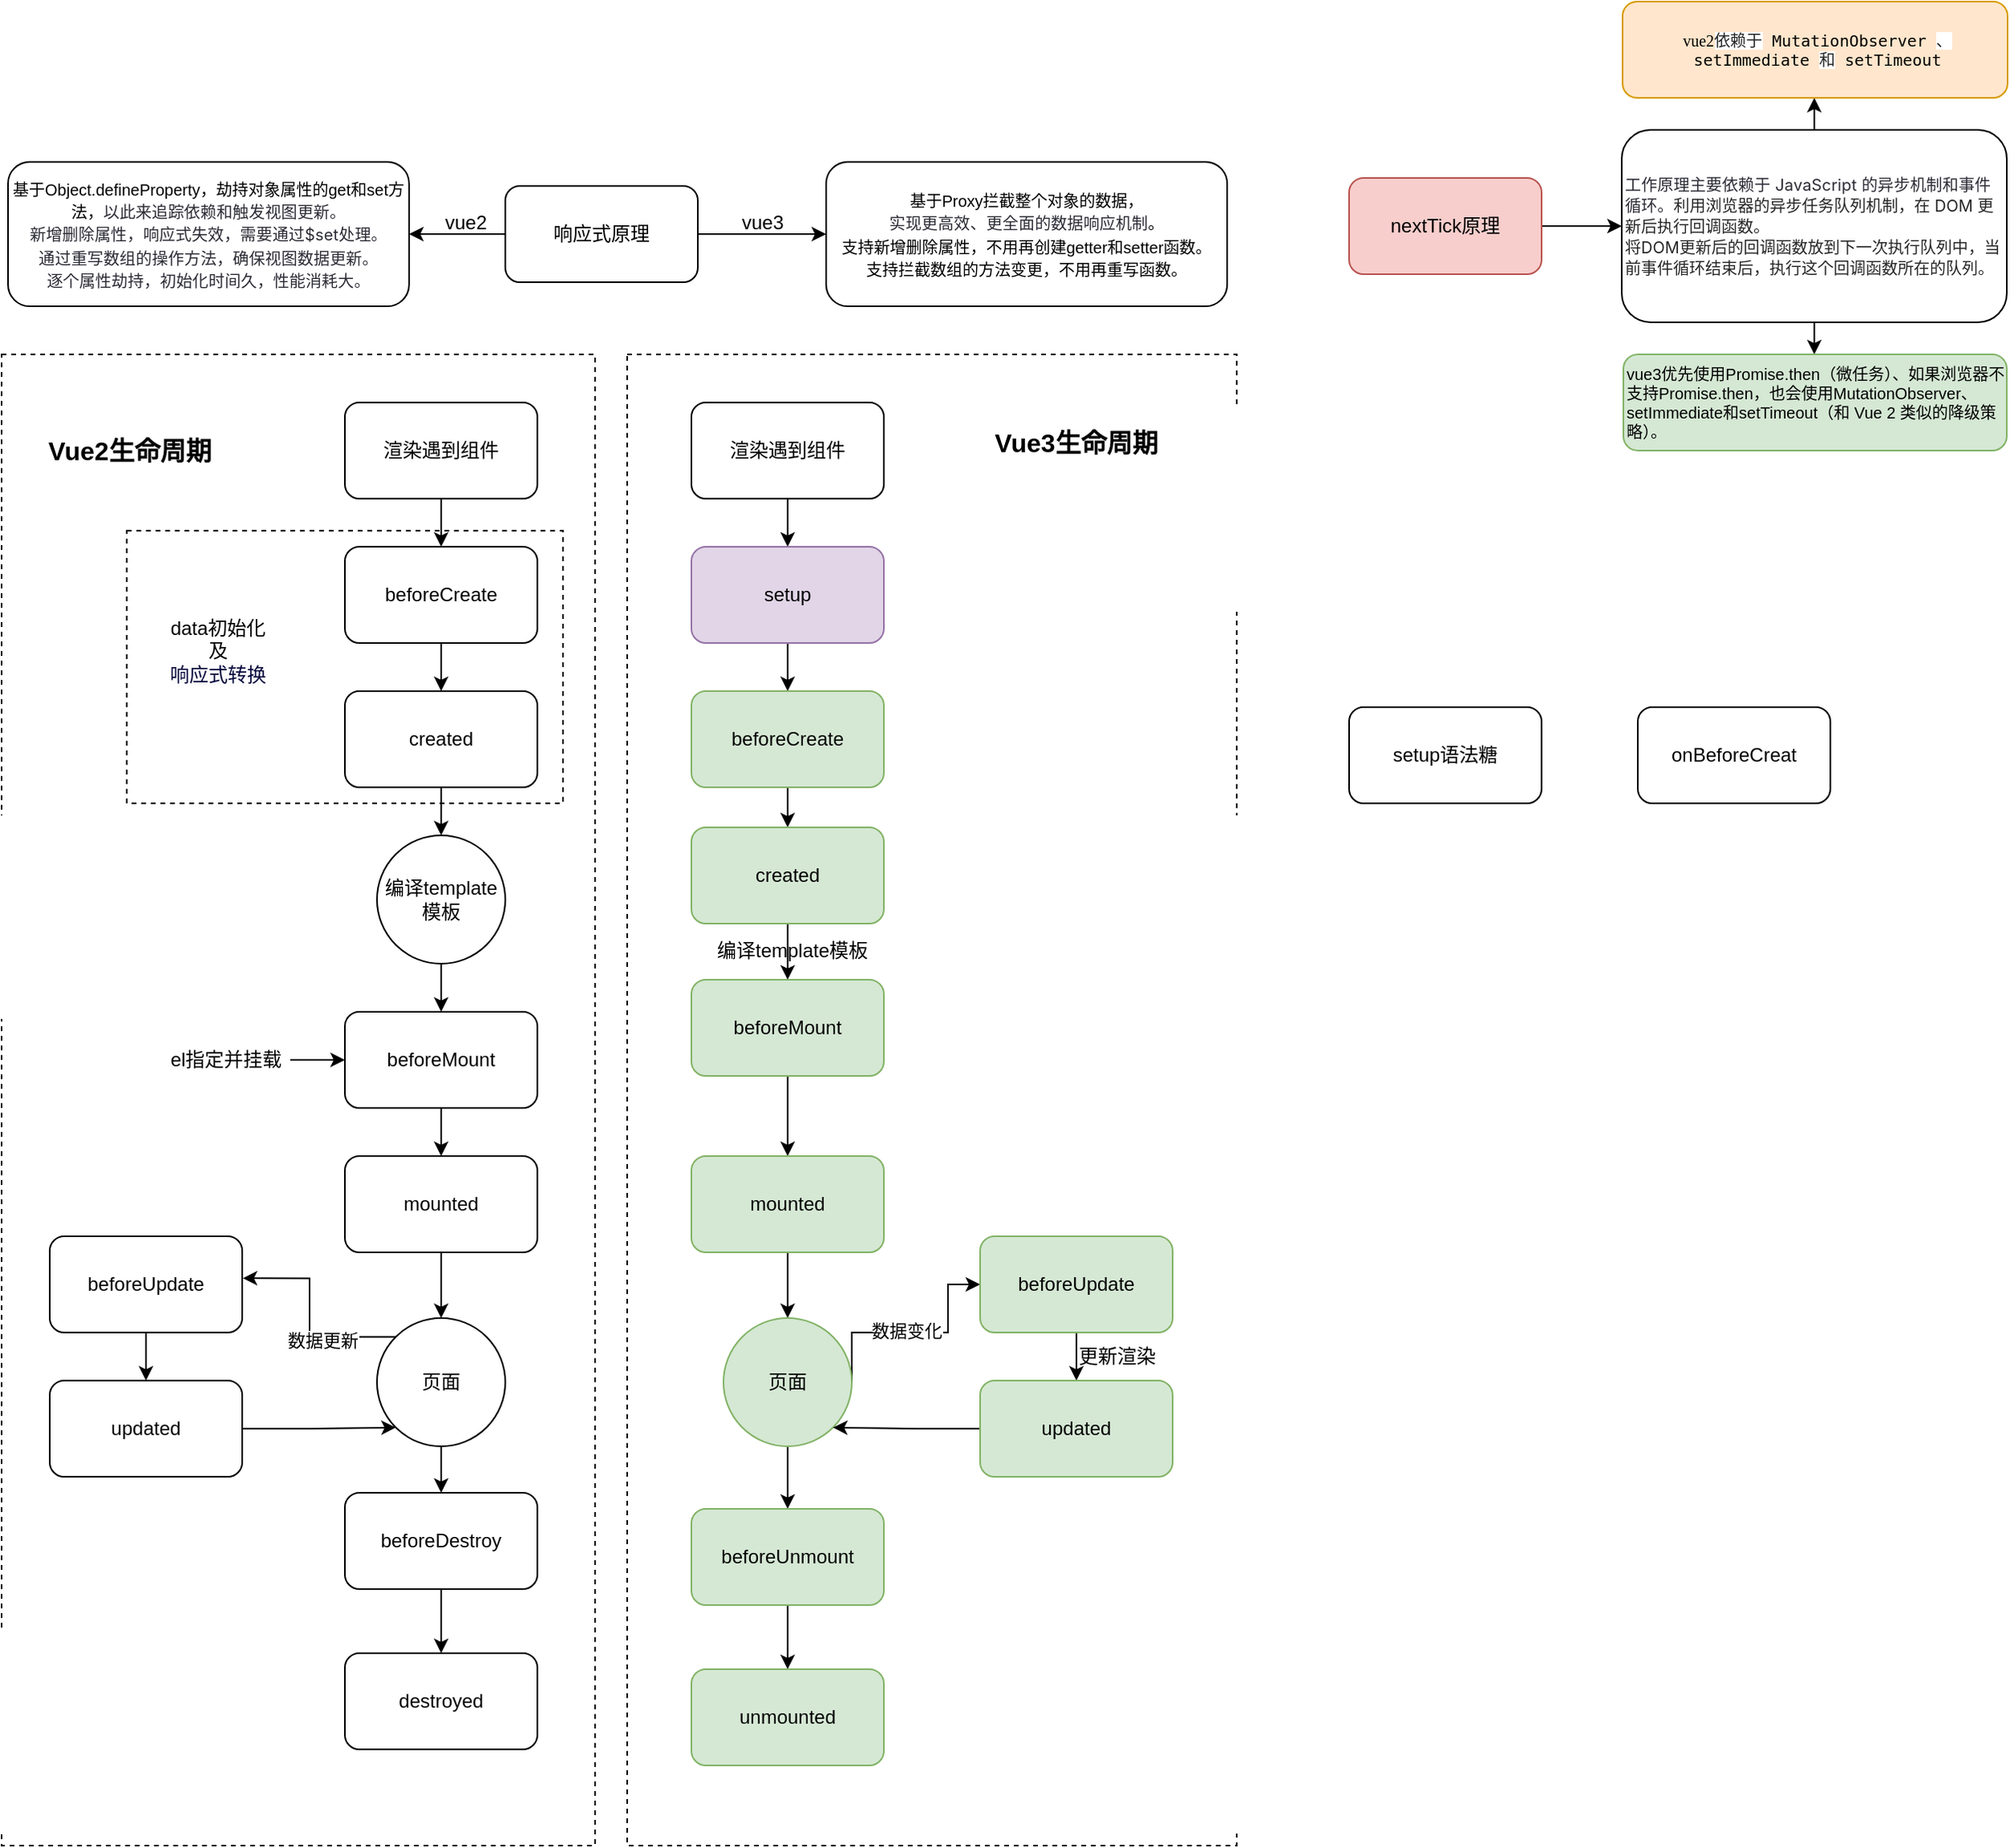 <mxfile version="25.0.3">
  <diagram name="第 1 页" id="n9KcLoLgKcAyCg83ssA9">
    <mxGraphModel dx="1434" dy="780" grid="1" gridSize="10" guides="1" tooltips="1" connect="1" arrows="1" fold="1" page="1" pageScale="1" pageWidth="827" pageHeight="1169" math="0" shadow="0">
      <root>
        <mxCell id="0" />
        <mxCell id="1" parent="0" />
        <mxCell id="cx1SvLgtJIp-GV2GSjiD-87" value="" style="group;dashed=1;" vertex="1" connectable="0" parent="1">
          <mxGeometry x="270" y="230" width="370" height="930" as="geometry" />
        </mxCell>
        <mxCell id="cx1SvLgtJIp-GV2GSjiD-85" value="" style="rounded=0;whiteSpace=wrap;html=1;strokeColor=default;dashed=1;" vertex="1" parent="cx1SvLgtJIp-GV2GSjiD-87">
          <mxGeometry width="370" height="930" as="geometry" />
        </mxCell>
        <mxCell id="cx1SvLgtJIp-GV2GSjiD-90" value="" style="rounded=0;whiteSpace=wrap;html=1;fontSize=12;dashed=1;" vertex="1" parent="cx1SvLgtJIp-GV2GSjiD-87">
          <mxGeometry x="78" y="110" width="272" height="170" as="geometry" />
        </mxCell>
        <mxCell id="cx1SvLgtJIp-GV2GSjiD-32" value="" style="edgeStyle=orthogonalEdgeStyle;rounded=0;orthogonalLoop=1;jettySize=auto;html=1;" edge="1" parent="cx1SvLgtJIp-GV2GSjiD-87" source="cx1SvLgtJIp-GV2GSjiD-30" target="cx1SvLgtJIp-GV2GSjiD-31">
          <mxGeometry relative="1" as="geometry" />
        </mxCell>
        <mxCell id="cx1SvLgtJIp-GV2GSjiD-30" value="渲染遇到组件" style="rounded=1;whiteSpace=wrap;html=1;" vertex="1" parent="cx1SvLgtJIp-GV2GSjiD-87">
          <mxGeometry x="214" y="30" width="120" height="60" as="geometry" />
        </mxCell>
        <mxCell id="cx1SvLgtJIp-GV2GSjiD-61" value="" style="edgeStyle=orthogonalEdgeStyle;rounded=0;orthogonalLoop=1;jettySize=auto;html=1;" edge="1" parent="cx1SvLgtJIp-GV2GSjiD-87" source="cx1SvLgtJIp-GV2GSjiD-31" target="cx1SvLgtJIp-GV2GSjiD-60">
          <mxGeometry relative="1" as="geometry" />
        </mxCell>
        <mxCell id="cx1SvLgtJIp-GV2GSjiD-31" value="beforeCreate" style="whiteSpace=wrap;html=1;rounded=1;" vertex="1" parent="cx1SvLgtJIp-GV2GSjiD-87">
          <mxGeometry x="214" y="120" width="120" height="60" as="geometry" />
        </mxCell>
        <mxCell id="cx1SvLgtJIp-GV2GSjiD-64" value="" style="edgeStyle=orthogonalEdgeStyle;rounded=0;orthogonalLoop=1;jettySize=auto;html=1;" edge="1" parent="cx1SvLgtJIp-GV2GSjiD-87" source="cx1SvLgtJIp-GV2GSjiD-60" target="cx1SvLgtJIp-GV2GSjiD-63">
          <mxGeometry relative="1" as="geometry" />
        </mxCell>
        <mxCell id="cx1SvLgtJIp-GV2GSjiD-60" value="created" style="whiteSpace=wrap;html=1;rounded=1;" vertex="1" parent="cx1SvLgtJIp-GV2GSjiD-87">
          <mxGeometry x="214" y="210" width="120" height="60" as="geometry" />
        </mxCell>
        <mxCell id="cx1SvLgtJIp-GV2GSjiD-67" value="" style="edgeStyle=orthogonalEdgeStyle;rounded=0;orthogonalLoop=1;jettySize=auto;html=1;" edge="1" parent="cx1SvLgtJIp-GV2GSjiD-87" source="cx1SvLgtJIp-GV2GSjiD-62" target="cx1SvLgtJIp-GV2GSjiD-66">
          <mxGeometry relative="1" as="geometry" />
        </mxCell>
        <mxCell id="cx1SvLgtJIp-GV2GSjiD-62" value="beforeMount" style="whiteSpace=wrap;html=1;rounded=1;" vertex="1" parent="cx1SvLgtJIp-GV2GSjiD-87">
          <mxGeometry x="214" y="410" width="120" height="60" as="geometry" />
        </mxCell>
        <mxCell id="cx1SvLgtJIp-GV2GSjiD-65" value="" style="edgeStyle=orthogonalEdgeStyle;rounded=0;orthogonalLoop=1;jettySize=auto;html=1;" edge="1" parent="cx1SvLgtJIp-GV2GSjiD-87" source="cx1SvLgtJIp-GV2GSjiD-63" target="cx1SvLgtJIp-GV2GSjiD-62">
          <mxGeometry relative="1" as="geometry" />
        </mxCell>
        <mxCell id="cx1SvLgtJIp-GV2GSjiD-63" value="编译template模板" style="ellipse;whiteSpace=wrap;html=1;aspect=fixed;" vertex="1" parent="cx1SvLgtJIp-GV2GSjiD-87">
          <mxGeometry x="234" y="300" width="80" height="80" as="geometry" />
        </mxCell>
        <mxCell id="cx1SvLgtJIp-GV2GSjiD-69" value="" style="edgeStyle=orthogonalEdgeStyle;rounded=0;orthogonalLoop=1;jettySize=auto;html=1;" edge="1" parent="cx1SvLgtJIp-GV2GSjiD-87" source="cx1SvLgtJIp-GV2GSjiD-66" target="cx1SvLgtJIp-GV2GSjiD-68">
          <mxGeometry relative="1" as="geometry" />
        </mxCell>
        <mxCell id="cx1SvLgtJIp-GV2GSjiD-66" value="mounted" style="whiteSpace=wrap;html=1;rounded=1;" vertex="1" parent="cx1SvLgtJIp-GV2GSjiD-87">
          <mxGeometry x="214" y="500" width="120" height="60" as="geometry" />
        </mxCell>
        <mxCell id="cx1SvLgtJIp-GV2GSjiD-81" value="" style="edgeStyle=orthogonalEdgeStyle;rounded=0;orthogonalLoop=1;jettySize=auto;html=1;" edge="1" parent="cx1SvLgtJIp-GV2GSjiD-87" source="cx1SvLgtJIp-GV2GSjiD-68" target="cx1SvLgtJIp-GV2GSjiD-80">
          <mxGeometry relative="1" as="geometry" />
        </mxCell>
        <mxCell id="cx1SvLgtJIp-GV2GSjiD-68" value="页面" style="ellipse;whiteSpace=wrap;html=1;aspect=fixed;" vertex="1" parent="cx1SvLgtJIp-GV2GSjiD-87">
          <mxGeometry x="234" y="601" width="80" height="80" as="geometry" />
        </mxCell>
        <mxCell id="cx1SvLgtJIp-GV2GSjiD-74" value="" style="edgeStyle=orthogonalEdgeStyle;rounded=0;orthogonalLoop=1;jettySize=auto;html=1;" edge="1" parent="cx1SvLgtJIp-GV2GSjiD-87" source="cx1SvLgtJIp-GV2GSjiD-70" target="cx1SvLgtJIp-GV2GSjiD-73">
          <mxGeometry relative="1" as="geometry" />
        </mxCell>
        <mxCell id="cx1SvLgtJIp-GV2GSjiD-70" value="beforeUpdate" style="whiteSpace=wrap;html=1;rounded=1;" vertex="1" parent="cx1SvLgtJIp-GV2GSjiD-87">
          <mxGeometry x="30" y="550" width="120" height="60" as="geometry" />
        </mxCell>
        <mxCell id="cx1SvLgtJIp-GV2GSjiD-71" style="edgeStyle=orthogonalEdgeStyle;rounded=0;orthogonalLoop=1;jettySize=auto;html=1;exitX=0;exitY=0;exitDx=0;exitDy=0;entryX=1.003;entryY=0.436;entryDx=0;entryDy=0;entryPerimeter=0;" edge="1" parent="cx1SvLgtJIp-GV2GSjiD-87" source="cx1SvLgtJIp-GV2GSjiD-68" target="cx1SvLgtJIp-GV2GSjiD-70">
          <mxGeometry relative="1" as="geometry" />
        </mxCell>
        <mxCell id="cx1SvLgtJIp-GV2GSjiD-72" value="数据更新" style="edgeLabel;html=1;align=center;verticalAlign=middle;resizable=0;points=[];" vertex="1" connectable="0" parent="cx1SvLgtJIp-GV2GSjiD-71">
          <mxGeometry x="-0.311" y="2" relative="1" as="geometry">
            <mxPoint as="offset" />
          </mxGeometry>
        </mxCell>
        <mxCell id="cx1SvLgtJIp-GV2GSjiD-75" style="edgeStyle=orthogonalEdgeStyle;rounded=0;orthogonalLoop=1;jettySize=auto;html=1;exitX=1;exitY=0.5;exitDx=0;exitDy=0;entryX=0;entryY=1;entryDx=0;entryDy=0;" edge="1" parent="cx1SvLgtJIp-GV2GSjiD-87" source="cx1SvLgtJIp-GV2GSjiD-73" target="cx1SvLgtJIp-GV2GSjiD-68">
          <mxGeometry relative="1" as="geometry" />
        </mxCell>
        <mxCell id="cx1SvLgtJIp-GV2GSjiD-73" value="updated" style="whiteSpace=wrap;html=1;rounded=1;" vertex="1" parent="cx1SvLgtJIp-GV2GSjiD-87">
          <mxGeometry x="30" y="640" width="120" height="60" as="geometry" />
        </mxCell>
        <mxCell id="cx1SvLgtJIp-GV2GSjiD-83" value="" style="edgeStyle=orthogonalEdgeStyle;rounded=0;orthogonalLoop=1;jettySize=auto;html=1;" edge="1" parent="cx1SvLgtJIp-GV2GSjiD-87" source="cx1SvLgtJIp-GV2GSjiD-80" target="cx1SvLgtJIp-GV2GSjiD-82">
          <mxGeometry relative="1" as="geometry" />
        </mxCell>
        <mxCell id="cx1SvLgtJIp-GV2GSjiD-80" value="beforeDestroy" style="rounded=1;whiteSpace=wrap;html=1;" vertex="1" parent="cx1SvLgtJIp-GV2GSjiD-87">
          <mxGeometry x="214" y="710" width="120" height="60" as="geometry" />
        </mxCell>
        <mxCell id="cx1SvLgtJIp-GV2GSjiD-82" value="destroyed" style="rounded=1;whiteSpace=wrap;html=1;" vertex="1" parent="cx1SvLgtJIp-GV2GSjiD-87">
          <mxGeometry x="214" y="810" width="120" height="60" as="geometry" />
        </mxCell>
        <mxCell id="cx1SvLgtJIp-GV2GSjiD-86" value="Vue2生命周期" style="text;html=1;align=center;verticalAlign=middle;whiteSpace=wrap;rounded=0;fontSize=16;fontStyle=1" vertex="1" parent="cx1SvLgtJIp-GV2GSjiD-87">
          <mxGeometry x="20" y="45" width="120" height="30" as="geometry" />
        </mxCell>
        <mxCell id="cx1SvLgtJIp-GV2GSjiD-92" value="" style="edgeStyle=orthogonalEdgeStyle;rounded=0;orthogonalLoop=1;jettySize=auto;html=1;" edge="1" parent="cx1SvLgtJIp-GV2GSjiD-87" source="cx1SvLgtJIp-GV2GSjiD-89" target="cx1SvLgtJIp-GV2GSjiD-62">
          <mxGeometry relative="1" as="geometry" />
        </mxCell>
        <mxCell id="cx1SvLgtJIp-GV2GSjiD-89" value="el指定并挂载" style="text;html=1;align=center;verticalAlign=middle;whiteSpace=wrap;rounded=0;" vertex="1" parent="cx1SvLgtJIp-GV2GSjiD-87">
          <mxGeometry x="100" y="425" width="80" height="30" as="geometry" />
        </mxCell>
        <mxCell id="cx1SvLgtJIp-GV2GSjiD-96" value="data初始化&lt;br&gt;及&lt;br&gt;&lt;span style=&quot;color: rgb(5, 7, 59); font-family: -apple-system, BlinkMacSystemFont, &amp;quot;Segoe UI&amp;quot;, Roboto, Ubuntu, &amp;quot;Helvetica Neue&amp;quot;, Helvetica, Arial, &amp;quot;PingFang SC&amp;quot;, &amp;quot;Hiragino Sans GB&amp;quot;, &amp;quot;Microsoft YaHei UI&amp;quot;, &amp;quot;Microsoft YaHei&amp;quot;, &amp;quot;Source Han Sans CN&amp;quot;, sans-serif, &amp;quot;Apple Color Emoji&amp;quot;, &amp;quot;Segoe UI Emoji&amp;quot;; text-align: start; background-color: rgb(253, 253, 254);&quot;&gt;响应式转换&lt;/span&gt;" style="text;html=1;align=center;verticalAlign=middle;whiteSpace=wrap;rounded=0;" vertex="1" parent="cx1SvLgtJIp-GV2GSjiD-87">
          <mxGeometry x="90" y="170" width="90" height="30" as="geometry" />
        </mxCell>
        <mxCell id="IaJ7Ir05MvnVuPeo0m3I-124" value="" style="group" parent="1" vertex="1" connectable="0">
          <mxGeometry x="1110" y="10" width="410.5" height="280" as="geometry" />
        </mxCell>
        <mxCell id="IaJ7Ir05MvnVuPeo0m3I-118" value="" style="edgeStyle=orthogonalEdgeStyle;rounded=0;orthogonalLoop=1;jettySize=auto;html=1;" parent="IaJ7Ir05MvnVuPeo0m3I-124" source="IaJ7Ir05MvnVuPeo0m3I-116" target="IaJ7Ir05MvnVuPeo0m3I-117" edge="1">
          <mxGeometry relative="1" as="geometry" />
        </mxCell>
        <mxCell id="IaJ7Ir05MvnVuPeo0m3I-116" value="nextTick原理" style="rounded=1;whiteSpace=wrap;html=1;fillColor=#f8cecc;strokeColor=#b85450;" parent="IaJ7Ir05MvnVuPeo0m3I-124" vertex="1">
          <mxGeometry y="110" width="120" height="60" as="geometry" />
        </mxCell>
        <mxCell id="IaJ7Ir05MvnVuPeo0m3I-120" value="" style="edgeStyle=orthogonalEdgeStyle;rounded=0;orthogonalLoop=1;jettySize=auto;html=1;" parent="IaJ7Ir05MvnVuPeo0m3I-124" source="IaJ7Ir05MvnVuPeo0m3I-117" target="IaJ7Ir05MvnVuPeo0m3I-119" edge="1">
          <mxGeometry relative="1" as="geometry" />
        </mxCell>
        <mxCell id="IaJ7Ir05MvnVuPeo0m3I-122" value="" style="edgeStyle=orthogonalEdgeStyle;rounded=0;orthogonalLoop=1;jettySize=auto;html=1;" parent="IaJ7Ir05MvnVuPeo0m3I-124" source="IaJ7Ir05MvnVuPeo0m3I-117" target="IaJ7Ir05MvnVuPeo0m3I-121" edge="1">
          <mxGeometry relative="1" as="geometry" />
        </mxCell>
        <mxCell id="IaJ7Ir05MvnVuPeo0m3I-117" value="&lt;font&gt;&lt;span style=&quot;color: rgb(44, 44, 54); font-family: -apple-system, BlinkMacSystemFont, &amp;quot;Segoe UI&amp;quot;, &amp;quot;Noto Sans&amp;quot;, Helvetica, Arial, sans-serif, &amp;quot;Apple Color Emoji&amp;quot;, &amp;quot;Segoe UI Emoji&amp;quot;; letter-spacing: 0.08px; white-space-collapse: preserve; background-color: rgb(255, 255, 255);&quot;&gt;工作原理主要依赖于 JavaScript 的异步机制和事件循环。&lt;/span&gt;&lt;span style=&quot;color: rgba(0, 0, 0, 0.85); font-family: Inter, -apple-system, BlinkMacSystemFont, &amp;quot;Segoe UI&amp;quot;, &amp;quot;SF Pro SC&amp;quot;, &amp;quot;SF Pro Display&amp;quot;, &amp;quot;SF Pro Icons&amp;quot;, &amp;quot;PingFang SC&amp;quot;, &amp;quot;Hiragino Sans GB&amp;quot;, &amp;quot;Microsoft YaHei&amp;quot;, &amp;quot;Helvetica Neue&amp;quot;, Helvetica, Arial, sans-serif; background-color: rgb(255, 255, 255);&quot;&gt;利用浏览器的异步任务队列机制，&lt;/span&gt;&lt;span style=&quot;color: rgba(0, 0, 0, 0.85); font-family: Inter, -apple-system, BlinkMacSystemFont, &amp;quot;Segoe UI&amp;quot;, &amp;quot;SF Pro SC&amp;quot;, &amp;quot;SF Pro Display&amp;quot;, &amp;quot;SF Pro Icons&amp;quot;, &amp;quot;PingFang SC&amp;quot;, &amp;quot;Hiragino Sans GB&amp;quot;, &amp;quot;Microsoft YaHei&amp;quot;, &amp;quot;Helvetica Neue&amp;quot;, Helvetica, Arial, sans-serif; background-color: rgb(255, 255, 255);&quot;&gt;在 DOM 更新后执行回调函数。&lt;/span&gt;&lt;/font&gt;&lt;div&gt;&lt;font&gt;&lt;span style=&quot;color: rgba(0, 0, 0, 0.85); font-family: Inter, -apple-system, BlinkMacSystemFont, &amp;quot;Segoe UI&amp;quot;, &amp;quot;SF Pro SC&amp;quot;, &amp;quot;SF Pro Display&amp;quot;, &amp;quot;SF Pro Icons&amp;quot;, &amp;quot;PingFang SC&amp;quot;, &amp;quot;Hiragino Sans GB&amp;quot;, &amp;quot;Microsoft YaHei&amp;quot;, &amp;quot;Helvetica Neue&amp;quot;, Helvetica, Arial, sans-serif; background-color: rgb(255, 255, 255);&quot;&gt;将DOM更新后的回调函数放到下一次执行队列中，当前事件循环结束后，执行这个回调函数所在的队列。&lt;/span&gt;&lt;/font&gt;&lt;/div&gt;" style="whiteSpace=wrap;html=1;rounded=1;fontSize=10;align=left;" parent="IaJ7Ir05MvnVuPeo0m3I-124" vertex="1">
          <mxGeometry x="170" y="80" width="240" height="120" as="geometry" />
        </mxCell>
        <mxCell id="IaJ7Ir05MvnVuPeo0m3I-119" value="&lt;div style=&quot;text-align: center;&quot;&gt;&lt;span style=&quot;background-color: initial;&quot;&gt;vue2&lt;/span&gt;&lt;span style=&quot;color: rgba(0, 0, 0, 0.85); background-color: rgb(255, 255, 255);&quot;&gt;依赖于&lt;/span&gt;&lt;code style=&quot;background: var(--color-inline-code-background); color: initial; -webkit-font-smoothing: antialiased; box-sizing: border-box; -webkit-tap-highlight-color: rgba(0, 0, 0, 0); border-radius: 4px; margin: 0px 2px; padding: 2px 4px; overflow-anchor: auto;&quot;&gt;MutationObserver&lt;/code&gt;&lt;span style=&quot;color: rgba(0, 0, 0, 0.85); background-color: rgb(255, 255, 255);&quot;&gt;、&lt;/span&gt;&lt;code style=&quot;background: var(--color-inline-code-background); color: initial; -webkit-font-smoothing: antialiased; box-sizing: border-box; -webkit-tap-highlight-color: rgba(0, 0, 0, 0); border-radius: 4px; margin: 0px 2px; padding: 2px 4px; overflow-anchor: auto;&quot;&gt;setImmediate&lt;/code&gt;&lt;span style=&quot;color: rgba(0, 0, 0, 0.85); background-color: rgb(255, 255, 255);&quot;&gt;和&lt;/span&gt;&lt;code style=&quot;background: var(--color-inline-code-background); color: initial; -webkit-font-smoothing: antialiased; box-sizing: border-box; -webkit-tap-highlight-color: rgba(0, 0, 0, 0); border-radius: 4px; margin: 0px 2px; padding: 2px 4px; overflow-anchor: auto;&quot;&gt;setTimeout&lt;/code&gt;&lt;/div&gt;" style="whiteSpace=wrap;html=1;fontSize=10;align=left;rounded=1;fontFamily=Verdana;fillColor=#ffe6cc;strokeColor=#d79b00;" parent="IaJ7Ir05MvnVuPeo0m3I-124" vertex="1">
          <mxGeometry x="170.5" width="240" height="60" as="geometry" />
        </mxCell>
        <mxCell id="IaJ7Ir05MvnVuPeo0m3I-121" value="vue3优先使用Promise.then（微任务）、如果浏览器不支持Promise.then，也会使用MutationObserver、setImmediate和setTimeout（和 Vue 2 类似的降级策略）。" style="whiteSpace=wrap;html=1;fontSize=10;align=left;rounded=1;fillColor=#d5e8d4;strokeColor=#82b366;" parent="IaJ7Ir05MvnVuPeo0m3I-124" vertex="1">
          <mxGeometry x="171" y="220" width="239" height="60" as="geometry" />
        </mxCell>
        <mxCell id="cx1SvLgtJIp-GV2GSjiD-28" value="" style="group" vertex="1" connectable="0" parent="1">
          <mxGeometry x="660" y="230" width="410" height="930" as="geometry" />
        </mxCell>
        <mxCell id="cx1SvLgtJIp-GV2GSjiD-27" value="" style="rounded=0;whiteSpace=wrap;html=1;dashed=1;" vertex="1" parent="cx1SvLgtJIp-GV2GSjiD-28">
          <mxGeometry width="380" height="930" as="geometry" />
        </mxCell>
        <mxCell id="cx1SvLgtJIp-GV2GSjiD-3" value="" style="edgeStyle=orthogonalEdgeStyle;rounded=0;orthogonalLoop=1;jettySize=auto;html=1;" edge="1" parent="cx1SvLgtJIp-GV2GSjiD-28" source="cx1SvLgtJIp-GV2GSjiD-1" target="cx1SvLgtJIp-GV2GSjiD-2">
          <mxGeometry relative="1" as="geometry" />
        </mxCell>
        <mxCell id="cx1SvLgtJIp-GV2GSjiD-1" value="渲染遇到组件" style="rounded=1;whiteSpace=wrap;html=1;" vertex="1" parent="cx1SvLgtJIp-GV2GSjiD-28">
          <mxGeometry x="40" y="30" width="120" height="60" as="geometry" />
        </mxCell>
        <mxCell id="cx1SvLgtJIp-GV2GSjiD-5" value="" style="edgeStyle=orthogonalEdgeStyle;rounded=0;orthogonalLoop=1;jettySize=auto;html=1;" edge="1" parent="cx1SvLgtJIp-GV2GSjiD-28" source="cx1SvLgtJIp-GV2GSjiD-2" target="cx1SvLgtJIp-GV2GSjiD-4">
          <mxGeometry relative="1" as="geometry" />
        </mxCell>
        <mxCell id="cx1SvLgtJIp-GV2GSjiD-2" value="setup" style="whiteSpace=wrap;html=1;rounded=1;fillColor=#e1d5e7;strokeColor=#9673a6;" vertex="1" parent="cx1SvLgtJIp-GV2GSjiD-28">
          <mxGeometry x="40" y="120" width="120" height="60" as="geometry" />
        </mxCell>
        <mxCell id="cx1SvLgtJIp-GV2GSjiD-7" value="" style="edgeStyle=orthogonalEdgeStyle;rounded=0;orthogonalLoop=1;jettySize=auto;html=1;" edge="1" parent="cx1SvLgtJIp-GV2GSjiD-28" source="cx1SvLgtJIp-GV2GSjiD-4" target="cx1SvLgtJIp-GV2GSjiD-6">
          <mxGeometry relative="1" as="geometry" />
        </mxCell>
        <mxCell id="cx1SvLgtJIp-GV2GSjiD-4" value="beforeCreate" style="whiteSpace=wrap;html=1;rounded=1;fillColor=#d5e8d4;strokeColor=#82b366;" vertex="1" parent="cx1SvLgtJIp-GV2GSjiD-28">
          <mxGeometry x="40" y="210" width="120" height="60" as="geometry" />
        </mxCell>
        <mxCell id="cx1SvLgtJIp-GV2GSjiD-9" value="" style="edgeStyle=orthogonalEdgeStyle;rounded=0;orthogonalLoop=1;jettySize=auto;html=1;" edge="1" parent="cx1SvLgtJIp-GV2GSjiD-28" source="cx1SvLgtJIp-GV2GSjiD-6" target="cx1SvLgtJIp-GV2GSjiD-8">
          <mxGeometry relative="1" as="geometry" />
        </mxCell>
        <mxCell id="cx1SvLgtJIp-GV2GSjiD-6" value="created" style="whiteSpace=wrap;html=1;rounded=1;fillColor=#d5e8d4;strokeColor=#82b366;" vertex="1" parent="cx1SvLgtJIp-GV2GSjiD-28">
          <mxGeometry x="40" y="295" width="120" height="60" as="geometry" />
        </mxCell>
        <mxCell id="cx1SvLgtJIp-GV2GSjiD-11" value="" style="edgeStyle=orthogonalEdgeStyle;rounded=0;orthogonalLoop=1;jettySize=auto;html=1;" edge="1" parent="cx1SvLgtJIp-GV2GSjiD-28" source="cx1SvLgtJIp-GV2GSjiD-8" target="cx1SvLgtJIp-GV2GSjiD-10">
          <mxGeometry relative="1" as="geometry" />
        </mxCell>
        <mxCell id="cx1SvLgtJIp-GV2GSjiD-8" value="beforeMount" style="whiteSpace=wrap;html=1;rounded=1;fillColor=#d5e8d4;strokeColor=#82b366;" vertex="1" parent="cx1SvLgtJIp-GV2GSjiD-28">
          <mxGeometry x="40" y="390" width="120" height="60" as="geometry" />
        </mxCell>
        <mxCell id="cx1SvLgtJIp-GV2GSjiD-13" value="" style="edgeStyle=orthogonalEdgeStyle;rounded=0;orthogonalLoop=1;jettySize=auto;html=1;" edge="1" parent="cx1SvLgtJIp-GV2GSjiD-28" source="cx1SvLgtJIp-GV2GSjiD-10" target="cx1SvLgtJIp-GV2GSjiD-12">
          <mxGeometry relative="1" as="geometry" />
        </mxCell>
        <mxCell id="cx1SvLgtJIp-GV2GSjiD-10" value="mounted" style="whiteSpace=wrap;html=1;rounded=1;fillColor=#d5e8d4;strokeColor=#82b366;" vertex="1" parent="cx1SvLgtJIp-GV2GSjiD-28">
          <mxGeometry x="40" y="500" width="120" height="60" as="geometry" />
        </mxCell>
        <mxCell id="cx1SvLgtJIp-GV2GSjiD-17" style="edgeStyle=orthogonalEdgeStyle;rounded=0;orthogonalLoop=1;jettySize=auto;html=1;exitX=1;exitY=0.5;exitDx=0;exitDy=0;" edge="1" parent="cx1SvLgtJIp-GV2GSjiD-28" source="cx1SvLgtJIp-GV2GSjiD-12" target="cx1SvLgtJIp-GV2GSjiD-16">
          <mxGeometry relative="1" as="geometry">
            <Array as="points">
              <mxPoint x="140" y="610" />
              <mxPoint x="200" y="610" />
              <mxPoint x="200" y="580" />
            </Array>
          </mxGeometry>
        </mxCell>
        <mxCell id="cx1SvLgtJIp-GV2GSjiD-18" value="数据变化" style="edgeLabel;html=1;align=center;verticalAlign=middle;resizable=0;points=[];" vertex="1" connectable="0" parent="cx1SvLgtJIp-GV2GSjiD-17">
          <mxGeometry x="-0.082" y="1" relative="1" as="geometry">
            <mxPoint as="offset" />
          </mxGeometry>
        </mxCell>
        <mxCell id="cx1SvLgtJIp-GV2GSjiD-24" value="" style="edgeStyle=orthogonalEdgeStyle;rounded=0;orthogonalLoop=1;jettySize=auto;html=1;" edge="1" parent="cx1SvLgtJIp-GV2GSjiD-28" source="cx1SvLgtJIp-GV2GSjiD-12" target="cx1SvLgtJIp-GV2GSjiD-23">
          <mxGeometry relative="1" as="geometry" />
        </mxCell>
        <mxCell id="cx1SvLgtJIp-GV2GSjiD-12" value="页面" style="ellipse;whiteSpace=wrap;html=1;fillColor=#d5e8d4;strokeColor=#82b366;rounded=1;" vertex="1" parent="cx1SvLgtJIp-GV2GSjiD-28">
          <mxGeometry x="60" y="601" width="80" height="80" as="geometry" />
        </mxCell>
        <mxCell id="cx1SvLgtJIp-GV2GSjiD-20" value="" style="edgeStyle=orthogonalEdgeStyle;rounded=0;orthogonalLoop=1;jettySize=auto;html=1;" edge="1" parent="cx1SvLgtJIp-GV2GSjiD-28" source="cx1SvLgtJIp-GV2GSjiD-16" target="cx1SvLgtJIp-GV2GSjiD-19">
          <mxGeometry relative="1" as="geometry" />
        </mxCell>
        <mxCell id="cx1SvLgtJIp-GV2GSjiD-16" value="beforeUpdate" style="whiteSpace=wrap;html=1;rounded=1;fillColor=#d5e8d4;strokeColor=#82b366;" vertex="1" parent="cx1SvLgtJIp-GV2GSjiD-28">
          <mxGeometry x="220" y="550" width="120" height="60" as="geometry" />
        </mxCell>
        <mxCell id="cx1SvLgtJIp-GV2GSjiD-22" style="edgeStyle=orthogonalEdgeStyle;rounded=0;orthogonalLoop=1;jettySize=auto;html=1;entryX=1;entryY=1;entryDx=0;entryDy=0;" edge="1" parent="cx1SvLgtJIp-GV2GSjiD-28" source="cx1SvLgtJIp-GV2GSjiD-19" target="cx1SvLgtJIp-GV2GSjiD-12">
          <mxGeometry relative="1" as="geometry" />
        </mxCell>
        <mxCell id="cx1SvLgtJIp-GV2GSjiD-19" value="updated" style="whiteSpace=wrap;html=1;rounded=1;fillColor=#d5e8d4;strokeColor=#82b366;" vertex="1" parent="cx1SvLgtJIp-GV2GSjiD-28">
          <mxGeometry x="220" y="640" width="120" height="60" as="geometry" />
        </mxCell>
        <mxCell id="cx1SvLgtJIp-GV2GSjiD-21" value="更新渲染" style="text;html=1;align=center;verticalAlign=middle;resizable=0;points=[];autosize=1;strokeColor=none;fillColor=none;" vertex="1" parent="cx1SvLgtJIp-GV2GSjiD-28">
          <mxGeometry x="270" y="610" width="70" height="30" as="geometry" />
        </mxCell>
        <mxCell id="cx1SvLgtJIp-GV2GSjiD-26" value="" style="edgeStyle=orthogonalEdgeStyle;rounded=0;orthogonalLoop=1;jettySize=auto;html=1;" edge="1" parent="cx1SvLgtJIp-GV2GSjiD-28" source="cx1SvLgtJIp-GV2GSjiD-23" target="cx1SvLgtJIp-GV2GSjiD-25">
          <mxGeometry relative="1" as="geometry" />
        </mxCell>
        <mxCell id="cx1SvLgtJIp-GV2GSjiD-23" value="beforeUnmount" style="whiteSpace=wrap;html=1;rounded=1;fillColor=#d5e8d4;strokeColor=#82b366;" vertex="1" parent="cx1SvLgtJIp-GV2GSjiD-28">
          <mxGeometry x="40" y="720" width="120" height="60" as="geometry" />
        </mxCell>
        <mxCell id="cx1SvLgtJIp-GV2GSjiD-25" value="unmounted" style="whiteSpace=wrap;html=1;rounded=1;fillColor=#d5e8d4;strokeColor=#82b366;" vertex="1" parent="cx1SvLgtJIp-GV2GSjiD-28">
          <mxGeometry x="40" y="820" width="120" height="60" as="geometry" />
        </mxCell>
        <mxCell id="cx1SvLgtJIp-GV2GSjiD-29" value="Vue3生命周期" style="text;html=1;align=center;verticalAlign=middle;whiteSpace=wrap;rounded=0;fontSize=16;fontStyle=1" vertex="1" parent="cx1SvLgtJIp-GV2GSjiD-28">
          <mxGeometry x="210" y="40" width="140" height="30" as="geometry" />
        </mxCell>
        <mxCell id="cx1SvLgtJIp-GV2GSjiD-77" value="编译template模板" style="text;html=1;align=center;verticalAlign=middle;whiteSpace=wrap;rounded=0;" vertex="1" parent="cx1SvLgtJIp-GV2GSjiD-28">
          <mxGeometry x="33" y="357" width="140" height="30" as="geometry" />
        </mxCell>
        <mxCell id="cx1SvLgtJIp-GV2GSjiD-106" value="" style="group" vertex="1" connectable="0" parent="1">
          <mxGeometry x="274" y="110" width="760" height="90" as="geometry" />
        </mxCell>
        <mxCell id="cx1SvLgtJIp-GV2GSjiD-100" value="" style="edgeStyle=orthogonalEdgeStyle;rounded=0;orthogonalLoop=1;jettySize=auto;html=1;" edge="1" parent="cx1SvLgtJIp-GV2GSjiD-106" source="cx1SvLgtJIp-GV2GSjiD-98" target="cx1SvLgtJIp-GV2GSjiD-99">
          <mxGeometry relative="1" as="geometry" />
        </mxCell>
        <mxCell id="cx1SvLgtJIp-GV2GSjiD-103" value="" style="edgeStyle=orthogonalEdgeStyle;rounded=0;orthogonalLoop=1;jettySize=auto;html=1;" edge="1" parent="cx1SvLgtJIp-GV2GSjiD-106" source="cx1SvLgtJIp-GV2GSjiD-98" target="cx1SvLgtJIp-GV2GSjiD-102">
          <mxGeometry relative="1" as="geometry" />
        </mxCell>
        <mxCell id="cx1SvLgtJIp-GV2GSjiD-98" value="响应式原理" style="rounded=1;whiteSpace=wrap;html=1;" vertex="1" parent="cx1SvLgtJIp-GV2GSjiD-106">
          <mxGeometry x="310" y="15" width="120" height="60" as="geometry" />
        </mxCell>
        <mxCell id="cx1SvLgtJIp-GV2GSjiD-99" value="&lt;font style=&quot;font-size: 10px;&quot;&gt;基于Proxy拦截整个对象的数据，&lt;br&gt;&lt;span style=&quot;color: rgb(44, 44, 54); font-family: -apple-system, BlinkMacSystemFont, &amp;quot;Segoe UI&amp;quot;, &amp;quot;Noto Sans&amp;quot;, Helvetica, Arial, sans-serif, &amp;quot;Apple Color Emoji&amp;quot;, &amp;quot;Segoe UI Emoji&amp;quot;; letter-spacing: 0.08px; text-align: left; background-color: rgb(255, 255, 255);&quot;&gt;实现更高效、更全面的数据响应机制&lt;/span&gt;。&lt;br&gt;支持新增删除属性，不用再创建getter和setter函数。&lt;br&gt;支持拦截数组的方法变更，不用再重写函数。&lt;/font&gt;" style="whiteSpace=wrap;html=1;rounded=1;" vertex="1" parent="cx1SvLgtJIp-GV2GSjiD-106">
          <mxGeometry x="510" width="250" height="90" as="geometry" />
        </mxCell>
        <mxCell id="cx1SvLgtJIp-GV2GSjiD-101" value="vue3" style="text;html=1;align=center;verticalAlign=middle;resizable=0;points=[];autosize=1;strokeColor=none;fillColor=none;" vertex="1" parent="cx1SvLgtJIp-GV2GSjiD-106">
          <mxGeometry x="445" y="23" width="50" height="30" as="geometry" />
        </mxCell>
        <mxCell id="cx1SvLgtJIp-GV2GSjiD-102" value="&lt;font style=&quot;font-size: 10px;&quot;&gt;基于Object.defineProperty，劫持对象属性的get和set方法，&lt;span style=&quot;color: rgb(44, 44, 54); font-family: -apple-system, BlinkMacSystemFont, &amp;quot;Segoe UI&amp;quot;, &amp;quot;Noto Sans&amp;quot;, Helvetica, Arial, sans-serif, &amp;quot;Apple Color Emoji&amp;quot;, &amp;quot;Segoe UI Emoji&amp;quot;; letter-spacing: 0.08px; text-align: left; background-color: rgb(255, 255, 255);&quot;&gt;以此来追踪依赖和触发视图更新。&lt;/span&gt;&lt;/font&gt;&lt;div&gt;&lt;font style=&quot;font-size: 10px;&quot;&gt;&lt;span style=&quot;color: rgb(44, 44, 54); font-family: -apple-system, BlinkMacSystemFont, &amp;quot;Segoe UI&amp;quot;, &amp;quot;Noto Sans&amp;quot;, Helvetica, Arial, sans-serif, &amp;quot;Apple Color Emoji&amp;quot;, &amp;quot;Segoe UI Emoji&amp;quot;; letter-spacing: 0.08px; text-align: left; background-color: rgb(255, 255, 255);&quot;&gt;新增删除属性，响应式失效，需要通过$set处理。&lt;br&gt;通过重写数组的操作方法，确保视图数据更新。&lt;br&gt;逐个属性劫持，初始化时间久，性能消耗大。&lt;/span&gt;&lt;/font&gt;&lt;/div&gt;" style="whiteSpace=wrap;html=1;rounded=1;" vertex="1" parent="cx1SvLgtJIp-GV2GSjiD-106">
          <mxGeometry width="250" height="90" as="geometry" />
        </mxCell>
        <mxCell id="cx1SvLgtJIp-GV2GSjiD-105" value="vue2" style="text;html=1;align=center;verticalAlign=middle;resizable=0;points=[];autosize=1;strokeColor=none;fillColor=none;" vertex="1" parent="cx1SvLgtJIp-GV2GSjiD-106">
          <mxGeometry x="260" y="23" width="50" height="30" as="geometry" />
        </mxCell>
        <mxCell id="cx1SvLgtJIp-GV2GSjiD-107" value="setup语法糖" style="rounded=1;whiteSpace=wrap;html=1;" vertex="1" parent="1">
          <mxGeometry x="1110" y="450" width="120" height="60" as="geometry" />
        </mxCell>
        <mxCell id="cx1SvLgtJIp-GV2GSjiD-108" value="onBeforeCreat" style="rounded=1;whiteSpace=wrap;html=1;" vertex="1" parent="1">
          <mxGeometry x="1290" y="450" width="120" height="60" as="geometry" />
        </mxCell>
      </root>
    </mxGraphModel>
  </diagram>
</mxfile>
